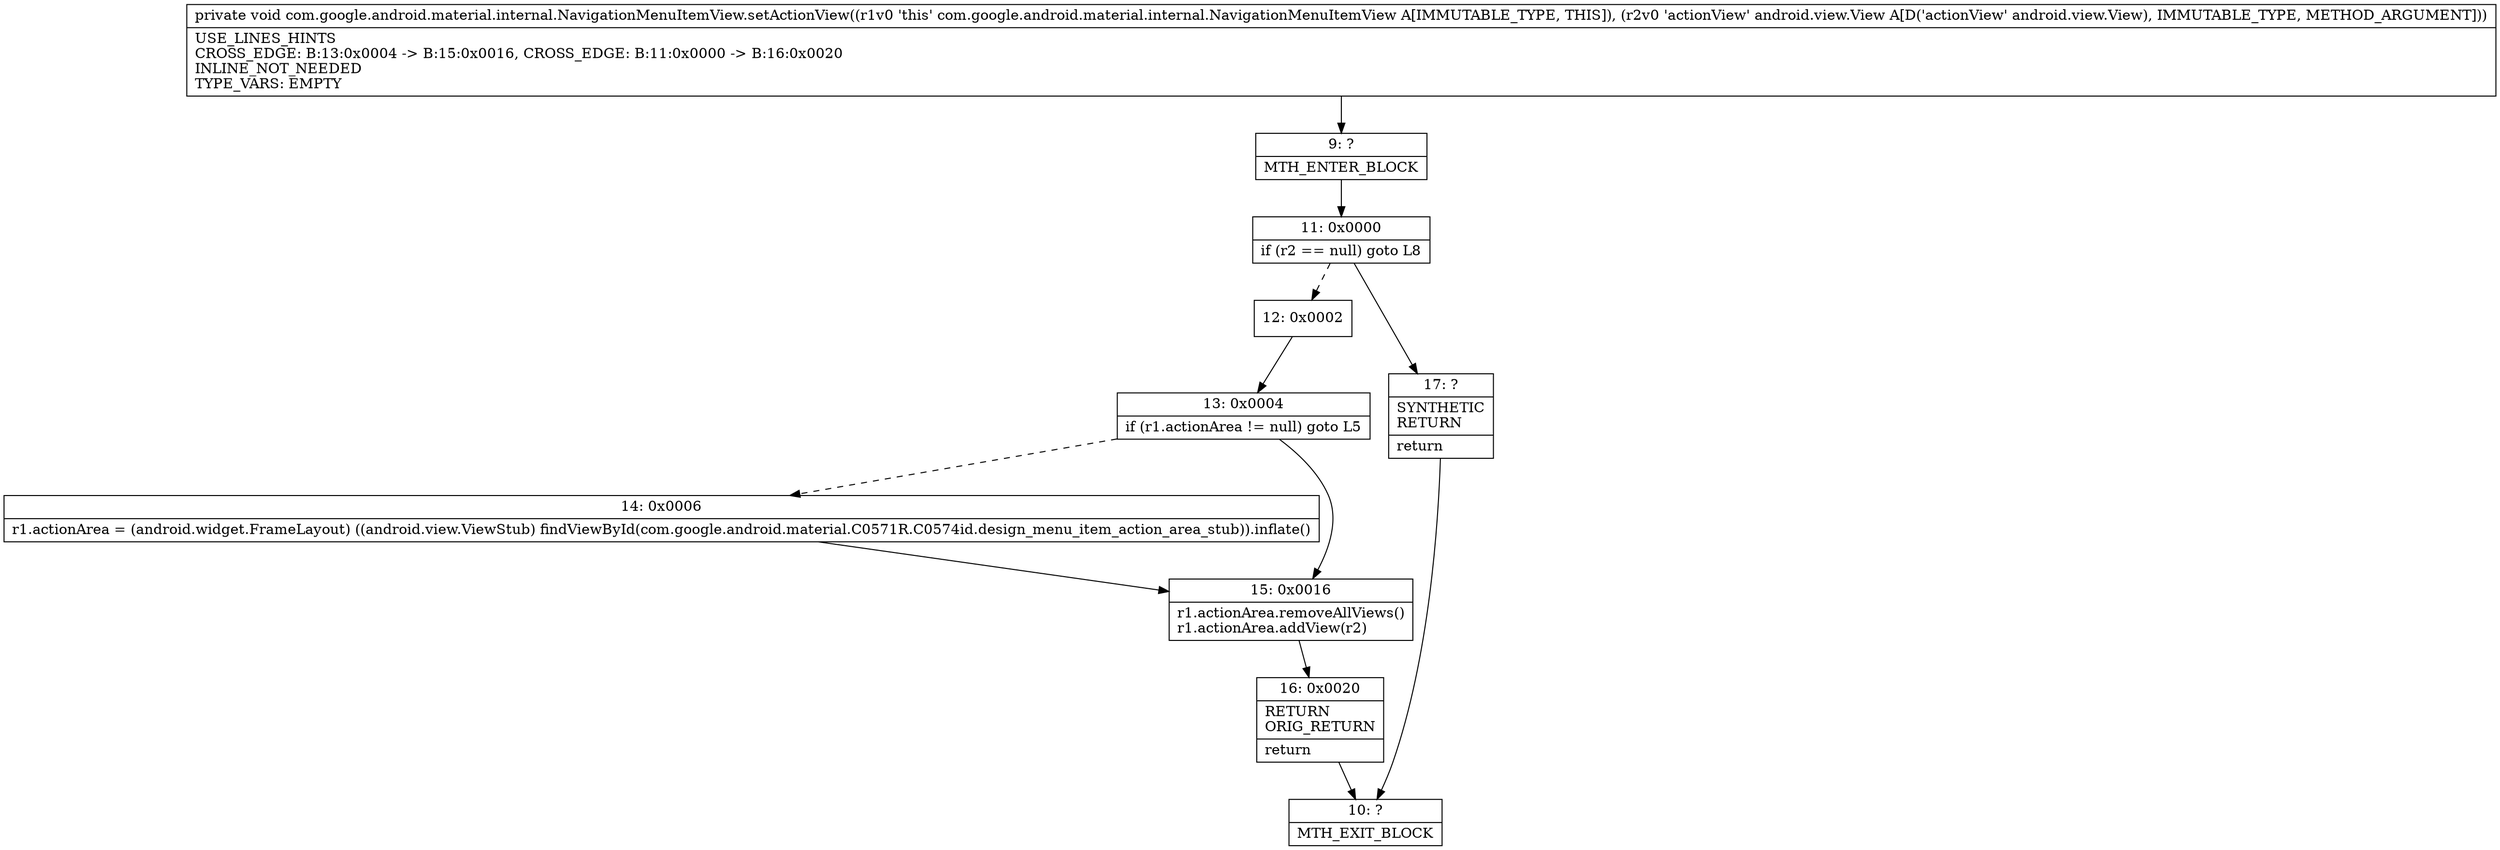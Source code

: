 digraph "CFG forcom.google.android.material.internal.NavigationMenuItemView.setActionView(Landroid\/view\/View;)V" {
Node_9 [shape=record,label="{9\:\ ?|MTH_ENTER_BLOCK\l}"];
Node_11 [shape=record,label="{11\:\ 0x0000|if (r2 == null) goto L8\l}"];
Node_12 [shape=record,label="{12\:\ 0x0002}"];
Node_13 [shape=record,label="{13\:\ 0x0004|if (r1.actionArea != null) goto L5\l}"];
Node_14 [shape=record,label="{14\:\ 0x0006|r1.actionArea = (android.widget.FrameLayout) ((android.view.ViewStub) findViewById(com.google.android.material.C0571R.C0574id.design_menu_item_action_area_stub)).inflate()\l}"];
Node_15 [shape=record,label="{15\:\ 0x0016|r1.actionArea.removeAllViews()\lr1.actionArea.addView(r2)\l}"];
Node_16 [shape=record,label="{16\:\ 0x0020|RETURN\lORIG_RETURN\l|return\l}"];
Node_10 [shape=record,label="{10\:\ ?|MTH_EXIT_BLOCK\l}"];
Node_17 [shape=record,label="{17\:\ ?|SYNTHETIC\lRETURN\l|return\l}"];
MethodNode[shape=record,label="{private void com.google.android.material.internal.NavigationMenuItemView.setActionView((r1v0 'this' com.google.android.material.internal.NavigationMenuItemView A[IMMUTABLE_TYPE, THIS]), (r2v0 'actionView' android.view.View A[D('actionView' android.view.View), IMMUTABLE_TYPE, METHOD_ARGUMENT]))  | USE_LINES_HINTS\lCROSS_EDGE: B:13:0x0004 \-\> B:15:0x0016, CROSS_EDGE: B:11:0x0000 \-\> B:16:0x0020\lINLINE_NOT_NEEDED\lTYPE_VARS: EMPTY\l}"];
MethodNode -> Node_9;Node_9 -> Node_11;
Node_11 -> Node_12[style=dashed];
Node_11 -> Node_17;
Node_12 -> Node_13;
Node_13 -> Node_14[style=dashed];
Node_13 -> Node_15;
Node_14 -> Node_15;
Node_15 -> Node_16;
Node_16 -> Node_10;
Node_17 -> Node_10;
}

